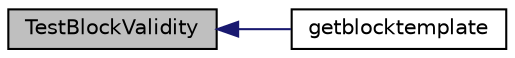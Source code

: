 digraph "TestBlockValidity"
{
  edge [fontname="Helvetica",fontsize="10",labelfontname="Helvetica",labelfontsize="10"];
  node [fontname="Helvetica",fontsize="10",shape=record];
  rankdir="LR";
  Node1517 [label="TestBlockValidity",height=0.2,width=0.4,color="black", fillcolor="grey75", style="filled", fontcolor="black"];
  Node1517 -> Node1518 [dir="back",color="midnightblue",fontsize="10",style="solid",fontname="Helvetica"];
  Node1518 [label="getblocktemplate",height=0.2,width=0.4,color="black", fillcolor="white", style="filled",URL="$rpcmining_8cpp.html#a27347eecedd59156c914fcb5ce488f9a"];
}
